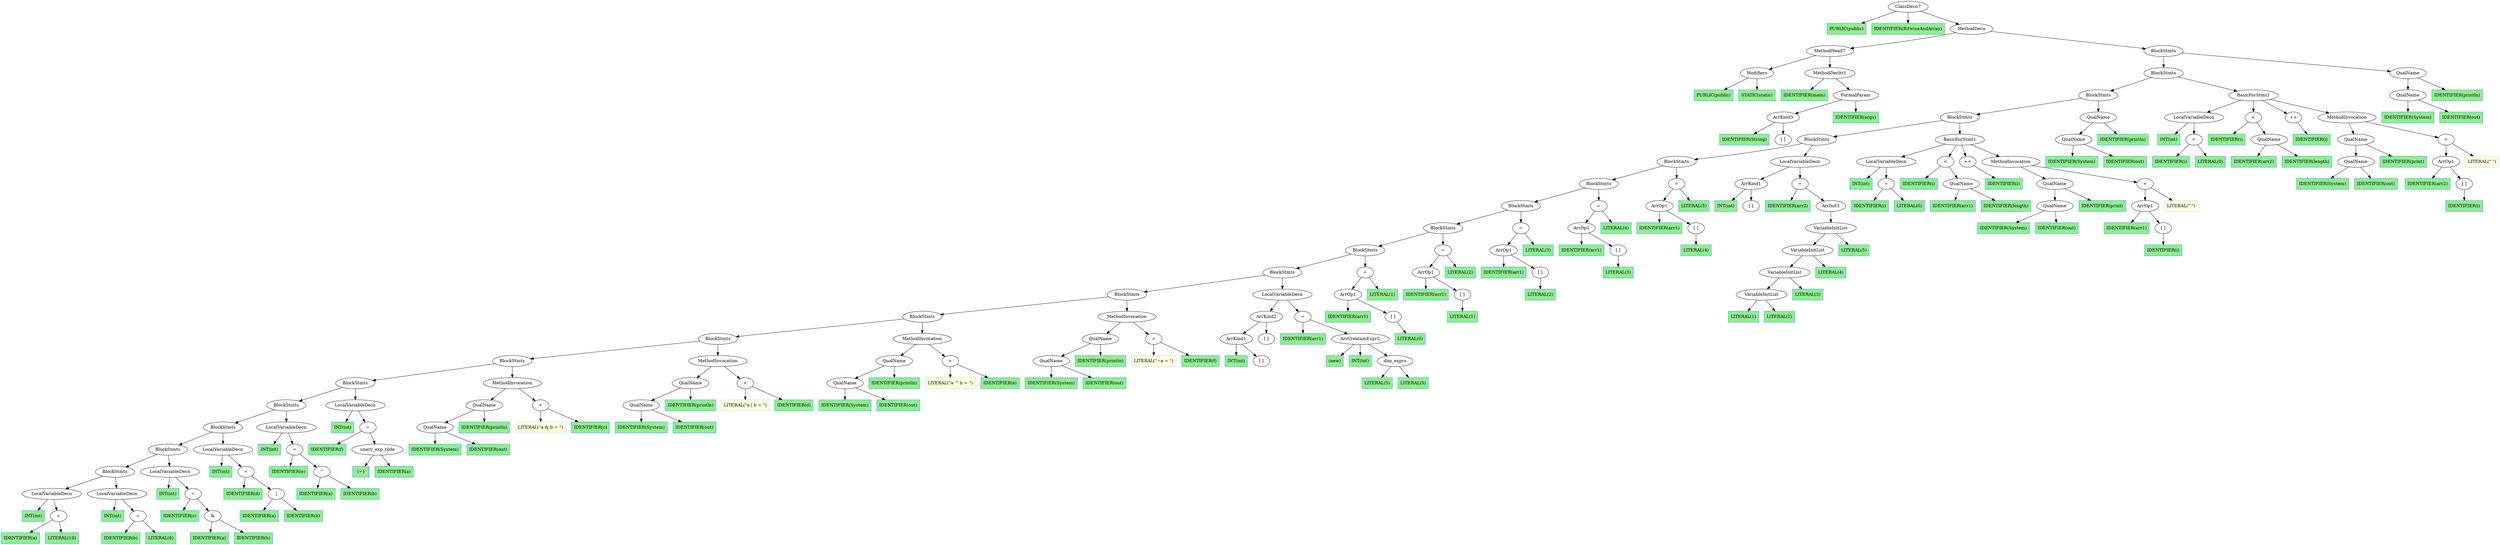 digraph AST {
	ordering=out;
	1 [label="PUBLIC(public)" shape=box style=filled color="dodgerblue" fillcolor="lightgreen"];
	2 [label="IDENTIFIER(BitwiseAndArray)" shape=box style=filled color="dodgerblue" fillcolor="lightgreen"];
	3 [label="PUBLIC(public)" shape=box style=filled color="dodgerblue" fillcolor="lightgreen"];
	4 [label="STATIC(static)" shape=box style=filled color="dodgerblue" fillcolor="lightgreen"];
	5 [label="Modifiers"];
	5 -> 3;
	5 -> 4;
	6 [label="IDENTIFIER(main)" shape=box style=filled color="dodgerblue" fillcolor="lightgreen"];
	7 [label="IDENTIFIER(String)" shape=box style=filled color="dodgerblue" fillcolor="lightgreen"];
	9 [label="[ ]"];
	8 [label="ArrKind3"];
	8 -> 7;
	8 -> 9;
	10 [label="IDENTIFIER(args)" shape=box style=filled color="dodgerblue" fillcolor="lightgreen"];
	11 [label="FormalParam"];
	11 -> 8;
	11 -> 10;
	12 [label="MethodDecltr1"];
	12 -> 6;
	12 -> 11;
	13 [label="MethodHead7"];
	13 -> 5;
	13 -> 12;
	14 [label="INT(int)" shape=box style=filled color="dodgerblue" fillcolor="lightgreen"];
	15 [label="IDENTIFIER(a)" shape=box style=filled color="dodgerblue" fillcolor="lightgreen"];
	16 [label="LITERAL(10)" shape=box style=filled color="dodgerblue" fillcolor="lightgreen"];
	17 [label="="];
	17 -> 15;
	17 -> 16;
	18 [label="LocalVariableDecn"];
	18 -> 14;
	18 -> 17;
	19 [label="INT(int)" shape=box style=filled color="dodgerblue" fillcolor="lightgreen"];
	20 [label="IDENTIFIER(b)" shape=box style=filled color="dodgerblue" fillcolor="lightgreen"];
	21 [label="LITERAL(6)" shape=box style=filled color="dodgerblue" fillcolor="lightgreen"];
	22 [label="="];
	22 -> 20;
	22 -> 21;
	23 [label="LocalVariableDecn"];
	23 -> 19;
	23 -> 22;
	24 [label="BlockStmts"];
	24 -> 18;
	24 -> 23;
	25 [label="INT(int)" shape=box style=filled color="dodgerblue" fillcolor="lightgreen"];
	26 [label="IDENTIFIER(c)" shape=box style=filled color="dodgerblue" fillcolor="lightgreen"];
	27 [label="IDENTIFIER(a)" shape=box style=filled color="dodgerblue" fillcolor="lightgreen"];
	28 [label="IDENTIFIER(b)" shape=box style=filled color="dodgerblue" fillcolor="lightgreen"];
	29 [label="&"];
	29 -> 27;
	29 -> 28;
	30 [label="="];
	30 -> 26;
	30 -> 29;
	31 [label="LocalVariableDecn"];
	31 -> 25;
	31 -> 30;
	32 [label="BlockStmts"];
	32 -> 24;
	32 -> 31;
	33 [label="INT(int)" shape=box style=filled color="dodgerblue" fillcolor="lightgreen"];
	34 [label="IDENTIFIER(d)" shape=box style=filled color="dodgerblue" fillcolor="lightgreen"];
	35 [label="IDENTIFIER(a)" shape=box style=filled color="dodgerblue" fillcolor="lightgreen"];
	36 [label="IDENTIFIER(b)" shape=box style=filled color="dodgerblue" fillcolor="lightgreen"];
	37 [label="|"];
	37 -> 35;
	37 -> 36;
	38 [label="="];
	38 -> 34;
	38 -> 37;
	39 [label="LocalVariableDecn"];
	39 -> 33;
	39 -> 38;
	40 [label="BlockStmts"];
	40 -> 32;
	40 -> 39;
	41 [label="INT(int)" shape=box style=filled color="dodgerblue" fillcolor="lightgreen"];
	42 [label="IDENTIFIER(e)" shape=box style=filled color="dodgerblue" fillcolor="lightgreen"];
	43 [label="IDENTIFIER(a)" shape=box style=filled color="dodgerblue" fillcolor="lightgreen"];
	44 [label="IDENTIFIER(b)" shape=box style=filled color="dodgerblue" fillcolor="lightgreen"];
	45 [label="^"];
	45 -> 43;
	45 -> 44;
	46 [label="="];
	46 -> 42;
	46 -> 45;
	47 [label="LocalVariableDecn"];
	47 -> 41;
	47 -> 46;
	48 [label="BlockStmts"];
	48 -> 40;
	48 -> 47;
	49 [label="INT(int)" shape=box style=filled color="dodgerblue" fillcolor="lightgreen"];
	50 [label="IDENTIFIER(f)" shape=box style=filled color="dodgerblue" fillcolor="lightgreen"];
	51 [label="IDENTIFIER(a)" shape=box style=filled color="dodgerblue" fillcolor="lightgreen"];
	52 [label="(~)" shape=box style=filled color="dodgerblue" fillcolor="lightgreen"];
	53 [label="unary_exp_tilde"];
	53 -> 52;
	53 -> 51;
	54 [label="="];
	54 -> 50;
	54 -> 53;
	55 [label="LocalVariableDecn"];
	55 -> 49;
	55 -> 54;
	56 [label="BlockStmts"];
	56 -> 48;
	56 -> 55;
	57 [label="IDENTIFIER(System)" shape=box style=filled color="dodgerblue" fillcolor="lightgreen"];
	58 [label="IDENTIFIER(out)" shape=box style=filled color="dodgerblue" fillcolor="lightgreen"];
	59 [label="QualName"];
	59 -> 57;
	59 -> 58;
	60 [label="IDENTIFIER(println)" shape=box style=filled color="dodgerblue" fillcolor="lightgreen"];
	61 [label="QualName"];
	61 -> 59;
	61 -> 60;
	62 [label="LITERAL(\"a & b = \")" shape=box style=filled color="lightblue" fillcolor="lightyellow"];
	63 [label="IDENTIFIER(c)" shape=box style=filled color="dodgerblue" fillcolor="lightgreen"];
	64 [label="+"];
	64 -> 62;
	64 -> 63;
	65 [label="MethodInvocation"];
	65 -> 61;
	65 -> 64;
	66 [label="BlockStmts"];
	66 -> 56;
	66 -> 65;
	67 [label="IDENTIFIER(System)" shape=box style=filled color="dodgerblue" fillcolor="lightgreen"];
	68 [label="IDENTIFIER(out)" shape=box style=filled color="dodgerblue" fillcolor="lightgreen"];
	69 [label="QualName"];
	69 -> 67;
	69 -> 68;
	70 [label="IDENTIFIER(println)" shape=box style=filled color="dodgerblue" fillcolor="lightgreen"];
	71 [label="QualName"];
	71 -> 69;
	71 -> 70;
	72 [label="LITERAL(\"a | b = \")" shape=box style=filled color="lightblue" fillcolor="lightyellow"];
	73 [label="IDENTIFIER(d)" shape=box style=filled color="dodgerblue" fillcolor="lightgreen"];
	74 [label="+"];
	74 -> 72;
	74 -> 73;
	75 [label="MethodInvocation"];
	75 -> 71;
	75 -> 74;
	76 [label="BlockStmts"];
	76 -> 66;
	76 -> 75;
	77 [label="IDENTIFIER(System)" shape=box style=filled color="dodgerblue" fillcolor="lightgreen"];
	78 [label="IDENTIFIER(out)" shape=box style=filled color="dodgerblue" fillcolor="lightgreen"];
	79 [label="QualName"];
	79 -> 77;
	79 -> 78;
	80 [label="IDENTIFIER(println)" shape=box style=filled color="dodgerblue" fillcolor="lightgreen"];
	81 [label="QualName"];
	81 -> 79;
	81 -> 80;
	82 [label="LITERAL(\"a ^ b = \")" shape=box style=filled color="lightblue" fillcolor="lightyellow"];
	83 [label="IDENTIFIER(e)" shape=box style=filled color="dodgerblue" fillcolor="lightgreen"];
	84 [label="+"];
	84 -> 82;
	84 -> 83;
	85 [label="MethodInvocation"];
	85 -> 81;
	85 -> 84;
	86 [label="BlockStmts"];
	86 -> 76;
	86 -> 85;
	87 [label="IDENTIFIER(System)" shape=box style=filled color="dodgerblue" fillcolor="lightgreen"];
	88 [label="IDENTIFIER(out)" shape=box style=filled color="dodgerblue" fillcolor="lightgreen"];
	89 [label="QualName"];
	89 -> 87;
	89 -> 88;
	90 [label="IDENTIFIER(println)" shape=box style=filled color="dodgerblue" fillcolor="lightgreen"];
	91 [label="QualName"];
	91 -> 89;
	91 -> 90;
	92 [label="LITERAL(\"~a = \")" shape=box style=filled color="lightblue" fillcolor="lightyellow"];
	93 [label="IDENTIFIER(f)" shape=box style=filled color="dodgerblue" fillcolor="lightgreen"];
	94 [label="+"];
	94 -> 92;
	94 -> 93;
	95 [label="MethodInvocation"];
	95 -> 91;
	95 -> 94;
	96 [label="BlockStmts"];
	96 -> 86;
	96 -> 95;
	97 [label="INT(int)" shape=box style=filled color="dodgerblue" fillcolor="lightgreen"];
	99 [label="[ ]"];
	98 [label="ArrKind1"];
	98 -> 97;
	98 -> 99;
	101 [label="[ ]"];
	100 [label="ArrKind2"];
	100 -> 98;
	100 -> 101;
	102 [label="IDENTIFIER(arr1)" shape=box style=filled color="dodgerblue" fillcolor="lightgreen"];
	103 [label="INT(int)" shape=box style=filled color="dodgerblue" fillcolor="lightgreen"];
	104 [label="LITERAL(5)" shape=box style=filled color="dodgerblue" fillcolor="lightgreen"];
	105 [label="LITERAL(5)" shape=box style=filled color="dodgerblue" fillcolor="lightgreen"];
	106 [label="dim_exprs"];
	106 -> 104;
	106 -> 105;
	107 [label="(new)" shape=box style=filled color="dodgerblue" fillcolor="lightgreen"];
	108 [label="ArrCreationExpr2"];
	108 -> 107;
	108 -> 103;
	108 -> 106;
	109 [label="="];
	109 -> 102;
	109 -> 108;
	110 [label="LocalVariableDecn"];
	110 -> 100;
	110 -> 109;
	111 [label="BlockStmts"];
	111 -> 96;
	111 -> 110;
	112 [label="IDENTIFIER(arr1)" shape=box style=filled color="dodgerblue" fillcolor="lightgreen"];
	113 [label="LITERAL(0)" shape=box style=filled color="dodgerblue" fillcolor="lightgreen"];
	114 [label="[ ]"];
	114 -> 113;
	115 [label="ArrOp1"];
	115 -> 112;
	115 -> 114;
	116 [label="LITERAL(1)" shape=box style=filled color="dodgerblue" fillcolor="lightgreen"];
	117 [label="="];
	117 -> 115;
	117 -> 116;
	118 [label="BlockStmts"];
	118 -> 111;
	118 -> 117;
	119 [label="IDENTIFIER(arr1)" shape=box style=filled color="dodgerblue" fillcolor="lightgreen"];
	120 [label="LITERAL(1)" shape=box style=filled color="dodgerblue" fillcolor="lightgreen"];
	121 [label="[ ]"];
	121 -> 120;
	122 [label="ArrOp1"];
	122 -> 119;
	122 -> 121;
	123 [label="LITERAL(2)" shape=box style=filled color="dodgerblue" fillcolor="lightgreen"];
	124 [label="="];
	124 -> 122;
	124 -> 123;
	125 [label="BlockStmts"];
	125 -> 118;
	125 -> 124;
	126 [label="IDENTIFIER(arr1)" shape=box style=filled color="dodgerblue" fillcolor="lightgreen"];
	127 [label="LITERAL(2)" shape=box style=filled color="dodgerblue" fillcolor="lightgreen"];
	128 [label="[ ]"];
	128 -> 127;
	129 [label="ArrOp1"];
	129 -> 126;
	129 -> 128;
	130 [label="LITERAL(3)" shape=box style=filled color="dodgerblue" fillcolor="lightgreen"];
	131 [label="="];
	131 -> 129;
	131 -> 130;
	132 [label="BlockStmts"];
	132 -> 125;
	132 -> 131;
	133 [label="IDENTIFIER(arr1)" shape=box style=filled color="dodgerblue" fillcolor="lightgreen"];
	134 [label="LITERAL(3)" shape=box style=filled color="dodgerblue" fillcolor="lightgreen"];
	135 [label="[ ]"];
	135 -> 134;
	136 [label="ArrOp1"];
	136 -> 133;
	136 -> 135;
	137 [label="LITERAL(4)" shape=box style=filled color="dodgerblue" fillcolor="lightgreen"];
	138 [label="="];
	138 -> 136;
	138 -> 137;
	139 [label="BlockStmts"];
	139 -> 132;
	139 -> 138;
	140 [label="IDENTIFIER(arr1)" shape=box style=filled color="dodgerblue" fillcolor="lightgreen"];
	141 [label="LITERAL(4)" shape=box style=filled color="dodgerblue" fillcolor="lightgreen"];
	142 [label="[ ]"];
	142 -> 141;
	143 [label="ArrOp1"];
	143 -> 140;
	143 -> 142;
	144 [label="LITERAL(5)" shape=box style=filled color="dodgerblue" fillcolor="lightgreen"];
	145 [label="="];
	145 -> 143;
	145 -> 144;
	146 [label="BlockStmts"];
	146 -> 139;
	146 -> 145;
	147 [label="INT(int)" shape=box style=filled color="dodgerblue" fillcolor="lightgreen"];
	149 [label="[ ]"];
	148 [label="ArrKind1"];
	148 -> 147;
	148 -> 149;
	150 [label="IDENTIFIER(arr2)" shape=box style=filled color="dodgerblue" fillcolor="lightgreen"];
	151 [label="LITERAL(1)" shape=box style=filled color="dodgerblue" fillcolor="lightgreen"];
	152 [label="LITERAL(2)" shape=box style=filled color="dodgerblue" fillcolor="lightgreen"];
	153 [label="VariableInitList"];
	153 -> 151;
	153 -> 152;
	154 [label="LITERAL(3)" shape=box style=filled color="dodgerblue" fillcolor="lightgreen"];
	155 [label="VariableInitList"];
	155 -> 153;
	155 -> 154;
	156 [label="LITERAL(4)" shape=box style=filled color="dodgerblue" fillcolor="lightgreen"];
	157 [label="VariableInitList"];
	157 -> 155;
	157 -> 156;
	158 [label="LITERAL(5)" shape=box style=filled color="dodgerblue" fillcolor="lightgreen"];
	159 [label="VariableInitList"];
	159 -> 157;
	159 -> 158;
	160 [label="ArrInit3"];
	160 -> 159;
	161 [label="="];
	161 -> 150;
	161 -> 160;
	162 [label="LocalVariableDecn"];
	162 -> 148;
	162 -> 161;
	163 [label="BlockStmts"];
	163 -> 146;
	163 -> 162;
	164 [label="INT(int)" shape=box style=filled color="dodgerblue" fillcolor="lightgreen"];
	165 [label="IDENTIFIER(i)" shape=box style=filled color="dodgerblue" fillcolor="lightgreen"];
	166 [label="LITERAL(0)" shape=box style=filled color="dodgerblue" fillcolor="lightgreen"];
	167 [label="="];
	167 -> 165;
	167 -> 166;
	168 [label="LocalVariableDecn"];
	168 -> 164;
	168 -> 167;
	169 [label="IDENTIFIER(i)" shape=box style=filled color="dodgerblue" fillcolor="lightgreen"];
	170 [label="IDENTIFIER(arr1)" shape=box style=filled color="dodgerblue" fillcolor="lightgreen"];
	171 [label="IDENTIFIER(length)" shape=box style=filled color="dodgerblue" fillcolor="lightgreen"];
	172 [label="QualName"];
	172 -> 170;
	172 -> 171;
	173 [label="<"];
	173 -> 169;
	173 -> 172;
	174 [label="IDENTIFIER(i)" shape=box style=filled color="dodgerblue" fillcolor="lightgreen"];
	175 [label="++"];
	175 -> 174;
	176 [label="IDENTIFIER(System)" shape=box style=filled color="dodgerblue" fillcolor="lightgreen"];
	177 [label="IDENTIFIER(out)" shape=box style=filled color="dodgerblue" fillcolor="lightgreen"];
	178 [label="QualName"];
	178 -> 176;
	178 -> 177;
	179 [label="IDENTIFIER(print)" shape=box style=filled color="dodgerblue" fillcolor="lightgreen"];
	180 [label="QualName"];
	180 -> 178;
	180 -> 179;
	181 [label="IDENTIFIER(arr1)" shape=box style=filled color="dodgerblue" fillcolor="lightgreen"];
	182 [label="IDENTIFIER(i)" shape=box style=filled color="dodgerblue" fillcolor="lightgreen"];
	183 [label="[ ]"];
	183 -> 182;
	184 [label="ArrOp1"];
	184 -> 181;
	184 -> 183;
	185 [label="LITERAL(\" \")" shape=box style=filled color="lightblue" fillcolor="lightyellow"];
	186 [label="+"];
	186 -> 184;
	186 -> 185;
	187 [label="MethodInvocation"];
	187 -> 180;
	187 -> 186;
	188 [label="BasicForStmt1"];
	188 -> 168;
	188 -> 173;
	188 -> 175;
	188 -> 187;
	189 [label="BlockStmts"];
	189 -> 163;
	189 -> 188;
	190 [label="IDENTIFIER(System)" shape=box style=filled color="dodgerblue" fillcolor="lightgreen"];
	191 [label="IDENTIFIER(out)" shape=box style=filled color="dodgerblue" fillcolor="lightgreen"];
	192 [label="QualName"];
	192 -> 190;
	192 -> 191;
	193 [label="IDENTIFIER(println)" shape=box style=filled color="dodgerblue" fillcolor="lightgreen"];
	194 [label="QualName"];
	194 -> 192;
	194 -> 193;
	195 [label="BlockStmts"];
	195 -> 189;
	195 -> 194;
	196 [label="INT(int)" shape=box style=filled color="dodgerblue" fillcolor="lightgreen"];
	197 [label="IDENTIFIER(i)" shape=box style=filled color="dodgerblue" fillcolor="lightgreen"];
	198 [label="LITERAL(0)" shape=box style=filled color="dodgerblue" fillcolor="lightgreen"];
	199 [label="="];
	199 -> 197;
	199 -> 198;
	200 [label="LocalVariableDecn"];
	200 -> 196;
	200 -> 199;
	201 [label="IDENTIFIER(i)" shape=box style=filled color="dodgerblue" fillcolor="lightgreen"];
	202 [label="IDENTIFIER(arr2)" shape=box style=filled color="dodgerblue" fillcolor="lightgreen"];
	203 [label="IDENTIFIER(length)" shape=box style=filled color="dodgerblue" fillcolor="lightgreen"];
	204 [label="QualName"];
	204 -> 202;
	204 -> 203;
	205 [label="<"];
	205 -> 201;
	205 -> 204;
	206 [label="IDENTIFIER(i)" shape=box style=filled color="dodgerblue" fillcolor="lightgreen"];
	207 [label="++"];
	207 -> 206;
	208 [label="IDENTIFIER(System)" shape=box style=filled color="dodgerblue" fillcolor="lightgreen"];
	209 [label="IDENTIFIER(out)" shape=box style=filled color="dodgerblue" fillcolor="lightgreen"];
	210 [label="QualName"];
	210 -> 208;
	210 -> 209;
	211 [label="IDENTIFIER(print)" shape=box style=filled color="dodgerblue" fillcolor="lightgreen"];
	212 [label="QualName"];
	212 -> 210;
	212 -> 211;
	213 [label="IDENTIFIER(arr2)" shape=box style=filled color="dodgerblue" fillcolor="lightgreen"];
	214 [label="IDENTIFIER(i)" shape=box style=filled color="dodgerblue" fillcolor="lightgreen"];
	215 [label="[ ]"];
	215 -> 214;
	216 [label="ArrOp1"];
	216 -> 213;
	216 -> 215;
	217 [label="LITERAL(\" \")" shape=box style=filled color="lightblue" fillcolor="lightyellow"];
	218 [label="+"];
	218 -> 216;
	218 -> 217;
	219 [label="MethodInvocation"];
	219 -> 212;
	219 -> 218;
	220 [label="BasicForStmt1"];
	220 -> 200;
	220 -> 205;
	220 -> 207;
	220 -> 219;
	221 [label="BlockStmts"];
	221 -> 195;
	221 -> 220;
	222 [label="IDENTIFIER(System)" shape=box style=filled color="dodgerblue" fillcolor="lightgreen"];
	223 [label="IDENTIFIER(out)" shape=box style=filled color="dodgerblue" fillcolor="lightgreen"];
	224 [label="QualName"];
	224 -> 222;
	224 -> 223;
	225 [label="IDENTIFIER(println)" shape=box style=filled color="dodgerblue" fillcolor="lightgreen"];
	226 [label="QualName"];
	226 -> 224;
	226 -> 225;
	227 [label="BlockStmts"];
	227 -> 221;
	227 -> 226;
	228 [label="MethodDecn"];
	228 -> 13;
	228 -> 227;
	229 [label="ClassDecn7"];
	229 -> 1;
	229 -> 2;
	229 -> 228;
}
